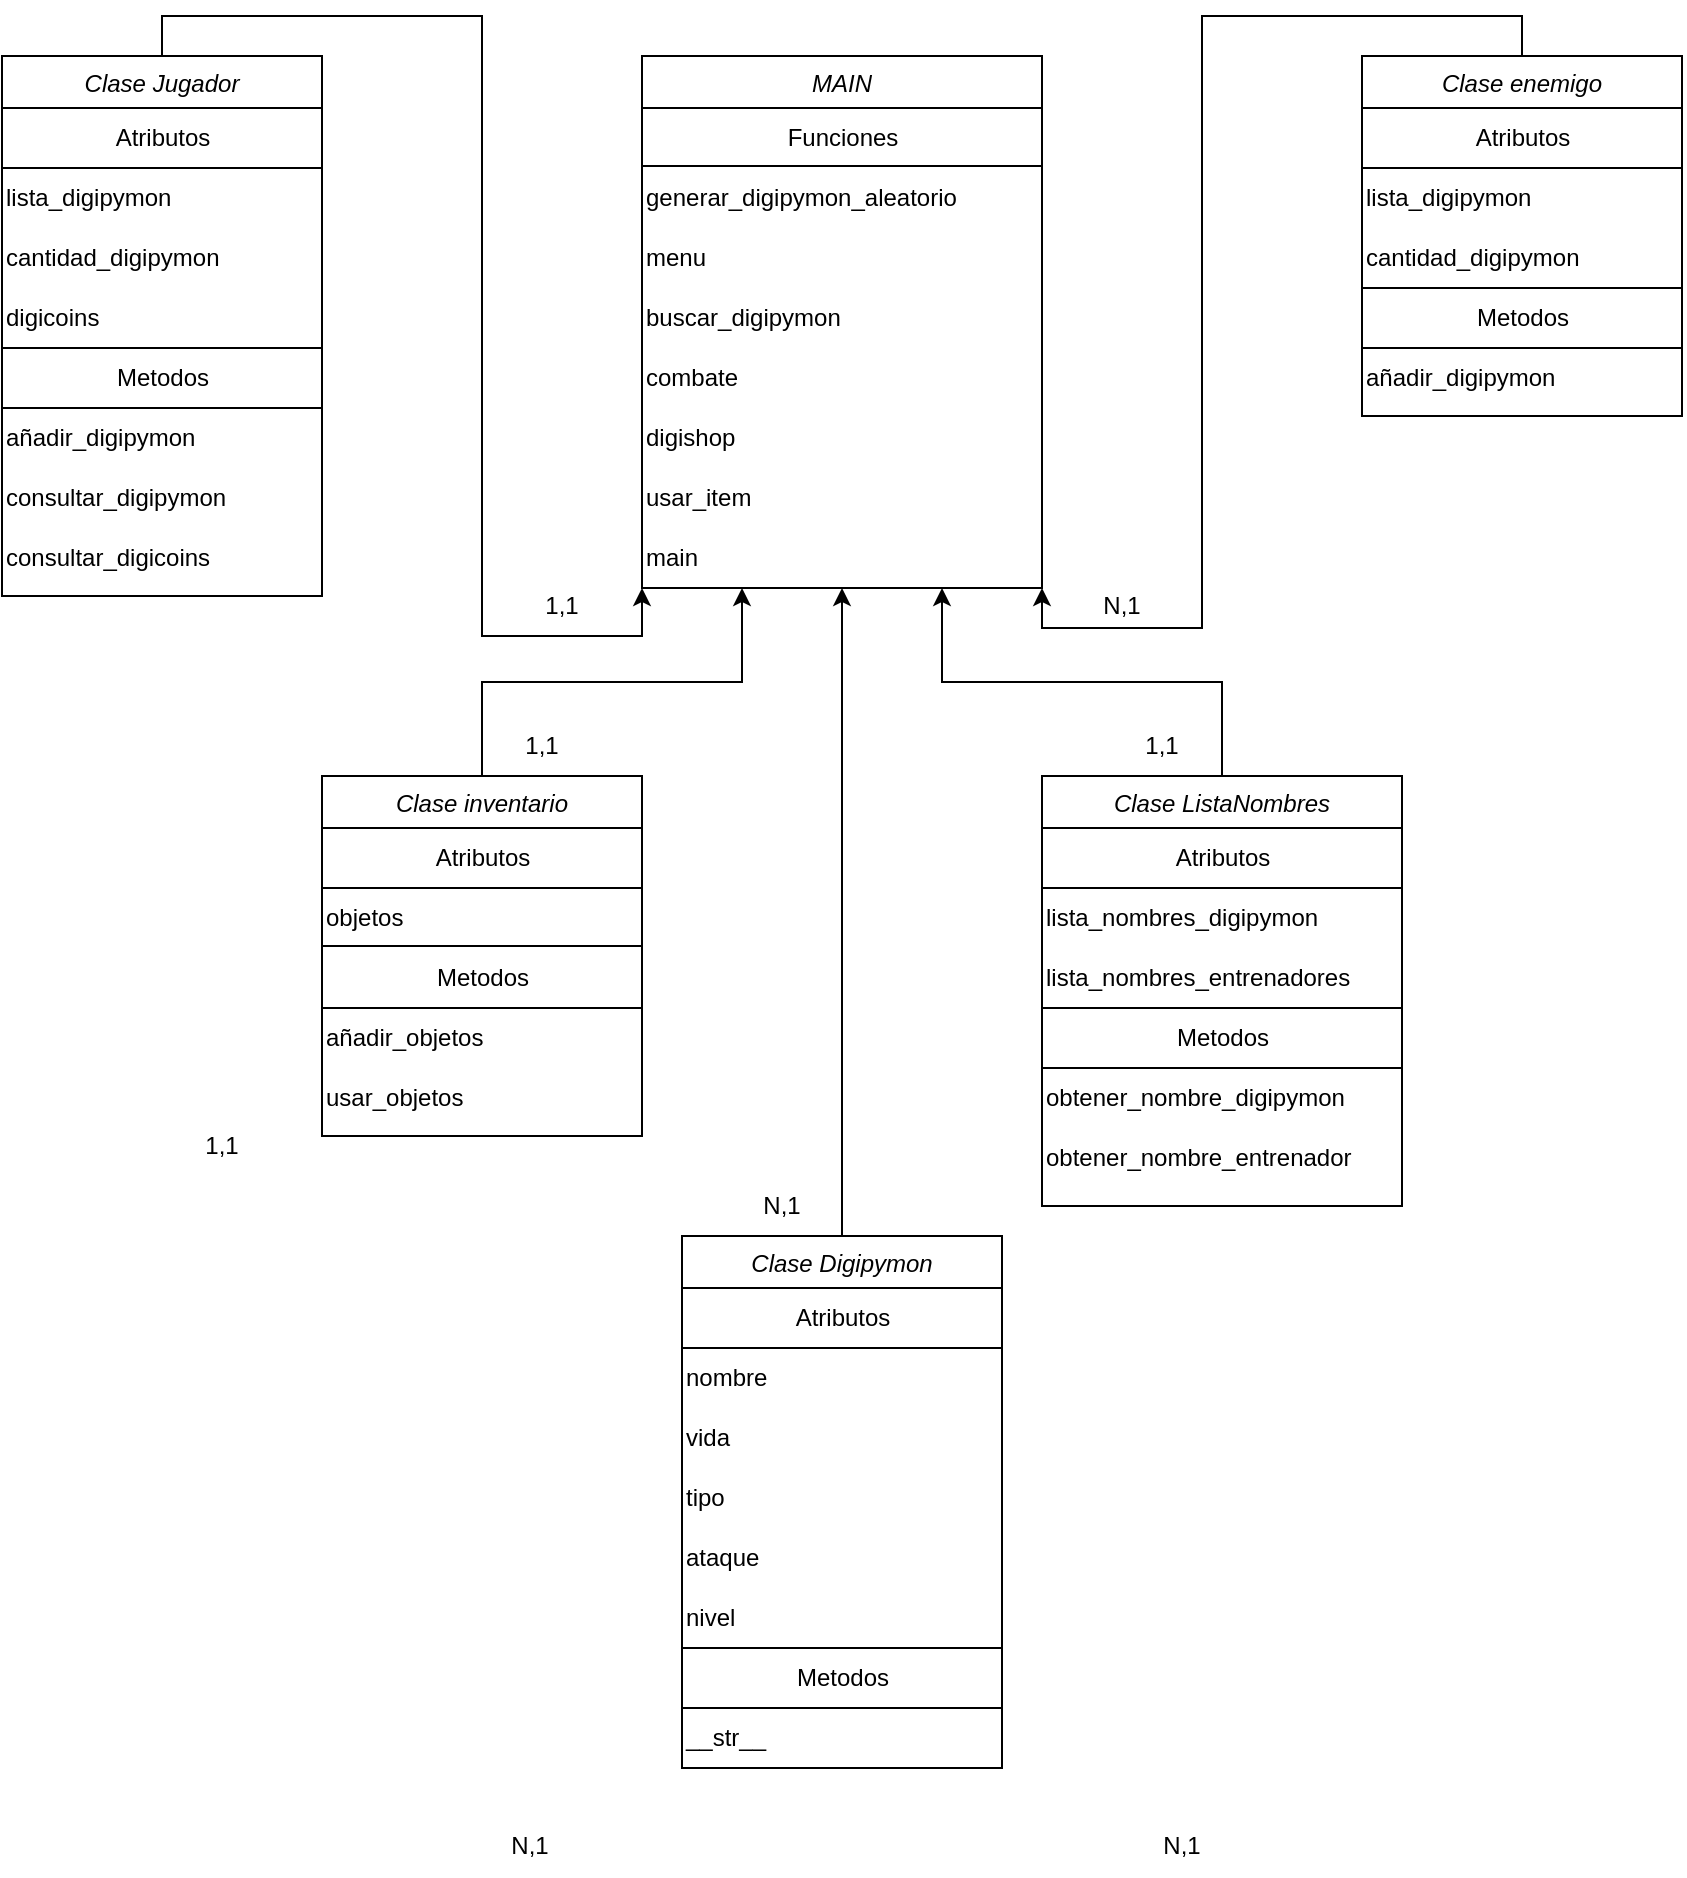 <mxfile version="27.0.4">
  <diagram id="C5RBs43oDa-KdzZeNtuy" name="Page-1">
    <mxGraphModel grid="1" page="1" gridSize="10" guides="1" tooltips="1" connect="1" arrows="1" fold="1" pageScale="1" pageWidth="827" pageHeight="1169" math="0" shadow="0">
      <root>
        <mxCell id="WIyWlLk6GJQsqaUBKTNV-0" />
        <mxCell id="WIyWlLk6GJQsqaUBKTNV-1" parent="WIyWlLk6GJQsqaUBKTNV-0" />
        <mxCell id="RZdozs60_EkloaWHjqJw-115" style="edgeStyle=orthogonalEdgeStyle;rounded=0;orthogonalLoop=1;jettySize=auto;html=1;exitX=0.5;exitY=0;exitDx=0;exitDy=0;entryX=0;entryY=1;entryDx=0;entryDy=0;" edge="1" parent="WIyWlLk6GJQsqaUBKTNV-1" source="zkfFHV4jXpPFQw0GAbJ--0" target="RZdozs60_EkloaWHjqJw-105">
          <mxGeometry relative="1" as="geometry" />
        </mxCell>
        <mxCell id="zkfFHV4jXpPFQw0GAbJ--0" value="Clase Jugador" style="swimlane;fontStyle=2;align=center;verticalAlign=top;childLayout=stackLayout;horizontal=1;startSize=26;horizontalStack=0;resizeParent=1;resizeLast=0;collapsible=1;marginBottom=0;rounded=0;shadow=0;strokeWidth=1;" vertex="1" parent="WIyWlLk6GJQsqaUBKTNV-1">
          <mxGeometry x="120" y="30" width="160" height="270" as="geometry">
            <mxRectangle x="230" y="140" width="160" height="26" as="alternateBounds" />
          </mxGeometry>
        </mxCell>
        <mxCell id="RZdozs60_EkloaWHjqJw-1" value="Atributos" style="text;html=1;align=center;verticalAlign=middle;resizable=0;points=[];autosize=1;strokeColor=none;fillColor=none;" vertex="1" parent="zkfFHV4jXpPFQw0GAbJ--0">
          <mxGeometry y="26" width="160" height="30" as="geometry" />
        </mxCell>
        <mxCell id="RZdozs60_EkloaWHjqJw-3" value="lista_digipymon" style="text;html=1;align=left;verticalAlign=middle;whiteSpace=wrap;rounded=0;" vertex="1" parent="zkfFHV4jXpPFQw0GAbJ--0">
          <mxGeometry y="56" width="160" height="30" as="geometry" />
        </mxCell>
        <mxCell id="RZdozs60_EkloaWHjqJw-4" value="cantidad_digipymon" style="text;html=1;align=left;verticalAlign=middle;whiteSpace=wrap;rounded=0;" vertex="1" parent="zkfFHV4jXpPFQw0GAbJ--0">
          <mxGeometry y="86" width="160" height="30" as="geometry" />
        </mxCell>
        <mxCell id="RZdozs60_EkloaWHjqJw-5" value="digicoins" style="text;html=1;align=left;verticalAlign=middle;whiteSpace=wrap;rounded=0;" vertex="1" parent="zkfFHV4jXpPFQw0GAbJ--0">
          <mxGeometry y="116" width="160" height="30" as="geometry" />
        </mxCell>
        <mxCell id="RZdozs60_EkloaWHjqJw-6" value="" style="endArrow=none;html=1;rounded=0;exitX=0;exitY=0.25;exitDx=0;exitDy=0;entryX=1;entryY=0.25;entryDx=0;entryDy=0;" edge="1" parent="zkfFHV4jXpPFQw0GAbJ--0">
          <mxGeometry width="50" height="50" relative="1" as="geometry">
            <mxPoint y="146" as="sourcePoint" />
            <mxPoint x="160" y="146" as="targetPoint" />
          </mxGeometry>
        </mxCell>
        <mxCell id="RZdozs60_EkloaWHjqJw-7" value="Metodos" style="text;html=1;align=center;verticalAlign=middle;resizable=0;points=[];autosize=1;strokeColor=none;fillColor=none;" vertex="1" parent="zkfFHV4jXpPFQw0GAbJ--0">
          <mxGeometry y="146" width="160" height="30" as="geometry" />
        </mxCell>
        <mxCell id="RZdozs60_EkloaWHjqJw-8" value="" style="endArrow=none;html=1;rounded=0;exitX=0;exitY=0.25;exitDx=0;exitDy=0;entryX=1;entryY=0.25;entryDx=0;entryDy=0;" edge="1" parent="zkfFHV4jXpPFQw0GAbJ--0">
          <mxGeometry width="50" height="50" relative="1" as="geometry">
            <mxPoint y="176" as="sourcePoint" />
            <mxPoint x="160" y="176" as="targetPoint" />
          </mxGeometry>
        </mxCell>
        <mxCell id="RZdozs60_EkloaWHjqJw-2" value="" style="endArrow=none;html=1;rounded=0;exitX=0;exitY=0;exitDx=0;exitDy=0;entryX=1;entryY=0;entryDx=0;entryDy=0;" edge="1" parent="zkfFHV4jXpPFQw0GAbJ--0" source="RZdozs60_EkloaWHjqJw-3" target="RZdozs60_EkloaWHjqJw-3">
          <mxGeometry width="50" height="50" relative="1" as="geometry">
            <mxPoint x="150" y="84.82" as="sourcePoint" />
            <mxPoint x="308.4" y="80.0" as="targetPoint" />
          </mxGeometry>
        </mxCell>
        <mxCell id="RZdozs60_EkloaWHjqJw-10" value="añadir_digipymon" style="text;html=1;align=left;verticalAlign=middle;whiteSpace=wrap;rounded=0;" vertex="1" parent="zkfFHV4jXpPFQw0GAbJ--0">
          <mxGeometry y="176" width="160" height="30" as="geometry" />
        </mxCell>
        <mxCell id="RZdozs60_EkloaWHjqJw-11" value="consultar_digipymon" style="text;html=1;align=left;verticalAlign=middle;whiteSpace=wrap;rounded=0;" vertex="1" parent="zkfFHV4jXpPFQw0GAbJ--0">
          <mxGeometry y="206" width="160" height="30" as="geometry" />
        </mxCell>
        <mxCell id="RZdozs60_EkloaWHjqJw-12" value="consultar_digicoins" style="text;html=1;align=left;verticalAlign=middle;whiteSpace=wrap;rounded=0;" vertex="1" parent="zkfFHV4jXpPFQw0GAbJ--0">
          <mxGeometry y="236" width="160" height="30" as="geometry" />
        </mxCell>
        <mxCell id="zkfFHV4jXpPFQw0GAbJ--17" value="MAIN" style="swimlane;fontStyle=2;align=center;verticalAlign=top;childLayout=stackLayout;horizontal=1;startSize=26;horizontalStack=0;resizeParent=1;resizeLast=0;collapsible=1;marginBottom=0;rounded=0;shadow=0;strokeWidth=1;" vertex="1" parent="WIyWlLk6GJQsqaUBKTNV-1">
          <mxGeometry x="440" y="30" width="200" height="266" as="geometry">
            <mxRectangle x="550" y="140" width="160" height="26" as="alternateBounds" />
          </mxGeometry>
        </mxCell>
        <mxCell id="RZdozs60_EkloaWHjqJw-96" value="Funciones" style="text;html=1;align=center;verticalAlign=middle;resizable=0;points=[];autosize=1;strokeColor=none;fillColor=none;" vertex="1" parent="zkfFHV4jXpPFQw0GAbJ--17">
          <mxGeometry y="26" width="200" height="30" as="geometry" />
        </mxCell>
        <mxCell id="RZdozs60_EkloaWHjqJw-97" value="" style="endArrow=none;html=1;rounded=0;exitX=0;exitY=0.25;exitDx=0;exitDy=0;entryX=1;entryY=0.25;entryDx=0;entryDy=0;" edge="1" parent="zkfFHV4jXpPFQw0GAbJ--17">
          <mxGeometry width="50" height="50" relative="1" as="geometry">
            <mxPoint y="55" as="sourcePoint" />
            <mxPoint x="200" y="55" as="targetPoint" />
          </mxGeometry>
        </mxCell>
        <mxCell id="RZdozs60_EkloaWHjqJw-98" value="generar_digipymon_aleatorio" style="text;html=1;align=left;verticalAlign=middle;whiteSpace=wrap;rounded=0;" vertex="1" parent="zkfFHV4jXpPFQw0GAbJ--17">
          <mxGeometry y="56" width="200" height="30" as="geometry" />
        </mxCell>
        <mxCell id="RZdozs60_EkloaWHjqJw-99" value="menu" style="text;html=1;align=left;verticalAlign=middle;whiteSpace=wrap;rounded=0;" vertex="1" parent="zkfFHV4jXpPFQw0GAbJ--17">
          <mxGeometry y="86" width="200" height="30" as="geometry" />
        </mxCell>
        <mxCell id="RZdozs60_EkloaWHjqJw-100" value="buscar_digipymon" style="text;html=1;align=left;verticalAlign=middle;whiteSpace=wrap;rounded=0;" vertex="1" parent="zkfFHV4jXpPFQw0GAbJ--17">
          <mxGeometry y="116" width="200" height="30" as="geometry" />
        </mxCell>
        <mxCell id="RZdozs60_EkloaWHjqJw-101" value="combate" style="text;html=1;align=left;verticalAlign=middle;whiteSpace=wrap;rounded=0;" vertex="1" parent="zkfFHV4jXpPFQw0GAbJ--17">
          <mxGeometry y="146" width="200" height="30" as="geometry" />
        </mxCell>
        <mxCell id="RZdozs60_EkloaWHjqJw-103" value="digishop" style="text;html=1;align=left;verticalAlign=middle;whiteSpace=wrap;rounded=0;" vertex="1" parent="zkfFHV4jXpPFQw0GAbJ--17">
          <mxGeometry y="176" width="200" height="30" as="geometry" />
        </mxCell>
        <mxCell id="RZdozs60_EkloaWHjqJw-104" value="usar_item" style="text;html=1;align=left;verticalAlign=middle;whiteSpace=wrap;rounded=0;" vertex="1" parent="zkfFHV4jXpPFQw0GAbJ--17">
          <mxGeometry y="206" width="200" height="30" as="geometry" />
        </mxCell>
        <mxCell id="RZdozs60_EkloaWHjqJw-105" value="main" style="text;html=1;align=left;verticalAlign=middle;whiteSpace=wrap;rounded=0;" vertex="1" parent="zkfFHV4jXpPFQw0GAbJ--17">
          <mxGeometry y="236" width="200" height="30" as="geometry" />
        </mxCell>
        <mxCell id="RZdozs60_EkloaWHjqJw-117" style="edgeStyle=orthogonalEdgeStyle;rounded=0;orthogonalLoop=1;jettySize=auto;html=1;exitX=0.5;exitY=0;exitDx=0;exitDy=0;entryX=1;entryY=1;entryDx=0;entryDy=0;" edge="1" parent="WIyWlLk6GJQsqaUBKTNV-1" source="RZdozs60_EkloaWHjqJw-13" target="RZdozs60_EkloaWHjqJw-105">
          <mxGeometry relative="1" as="geometry" />
        </mxCell>
        <mxCell id="RZdozs60_EkloaWHjqJw-13" value="Clase enemigo" style="swimlane;fontStyle=2;align=center;verticalAlign=top;childLayout=stackLayout;horizontal=1;startSize=26;horizontalStack=0;resizeParent=1;resizeLast=0;collapsible=1;marginBottom=0;rounded=0;shadow=0;strokeWidth=1;" vertex="1" parent="WIyWlLk6GJQsqaUBKTNV-1">
          <mxGeometry x="800" y="30" width="160" height="180" as="geometry">
            <mxRectangle x="230" y="140" width="160" height="26" as="alternateBounds" />
          </mxGeometry>
        </mxCell>
        <mxCell id="RZdozs60_EkloaWHjqJw-14" value="Atributos" style="text;html=1;align=center;verticalAlign=middle;resizable=0;points=[];autosize=1;strokeColor=none;fillColor=none;" vertex="1" parent="RZdozs60_EkloaWHjqJw-13">
          <mxGeometry y="26" width="160" height="30" as="geometry" />
        </mxCell>
        <mxCell id="RZdozs60_EkloaWHjqJw-15" value="lista_digipymon" style="text;html=1;align=left;verticalAlign=middle;whiteSpace=wrap;rounded=0;" vertex="1" parent="RZdozs60_EkloaWHjqJw-13">
          <mxGeometry y="56" width="160" height="30" as="geometry" />
        </mxCell>
        <mxCell id="RZdozs60_EkloaWHjqJw-16" value="cantidad_digipymon" style="text;html=1;align=left;verticalAlign=middle;whiteSpace=wrap;rounded=0;" vertex="1" parent="RZdozs60_EkloaWHjqJw-13">
          <mxGeometry y="86" width="160" height="30" as="geometry" />
        </mxCell>
        <mxCell id="RZdozs60_EkloaWHjqJw-21" value="" style="endArrow=none;html=1;rounded=0;exitX=0;exitY=0;exitDx=0;exitDy=0;entryX=1;entryY=0;entryDx=0;entryDy=0;" edge="1" parent="RZdozs60_EkloaWHjqJw-13" source="RZdozs60_EkloaWHjqJw-15" target="RZdozs60_EkloaWHjqJw-15">
          <mxGeometry width="50" height="50" relative="1" as="geometry">
            <mxPoint x="150" y="84.82" as="sourcePoint" />
            <mxPoint x="308.4" y="80.0" as="targetPoint" />
          </mxGeometry>
        </mxCell>
        <mxCell id="RZdozs60_EkloaWHjqJw-18" value="" style="endArrow=none;html=1;rounded=0;exitX=0;exitY=0.25;exitDx=0;exitDy=0;entryX=1;entryY=0.25;entryDx=0;entryDy=0;" edge="1" parent="RZdozs60_EkloaWHjqJw-13">
          <mxGeometry width="50" height="50" relative="1" as="geometry">
            <mxPoint y="116" as="sourcePoint" />
            <mxPoint x="160" y="116" as="targetPoint" />
          </mxGeometry>
        </mxCell>
        <mxCell id="RZdozs60_EkloaWHjqJw-25" value="Metodos" style="text;html=1;align=center;verticalAlign=middle;resizable=0;points=[];autosize=1;strokeColor=none;fillColor=none;" vertex="1" parent="RZdozs60_EkloaWHjqJw-13">
          <mxGeometry y="116" width="160" height="30" as="geometry" />
        </mxCell>
        <mxCell id="RZdozs60_EkloaWHjqJw-20" value="" style="endArrow=none;html=1;rounded=0;exitX=0;exitY=0.25;exitDx=0;exitDy=0;entryX=1;entryY=0.25;entryDx=0;entryDy=0;" edge="1" parent="RZdozs60_EkloaWHjqJw-13">
          <mxGeometry width="50" height="50" relative="1" as="geometry">
            <mxPoint y="146" as="sourcePoint" />
            <mxPoint x="160" y="146" as="targetPoint" />
          </mxGeometry>
        </mxCell>
        <mxCell id="RZdozs60_EkloaWHjqJw-26" value="añadir_digipymon" style="text;html=1;align=left;verticalAlign=middle;whiteSpace=wrap;rounded=0;" vertex="1" parent="RZdozs60_EkloaWHjqJw-13">
          <mxGeometry y="146" width="160" height="30" as="geometry" />
        </mxCell>
        <mxCell id="RZdozs60_EkloaWHjqJw-118" style="edgeStyle=orthogonalEdgeStyle;rounded=0;orthogonalLoop=1;jettySize=auto;html=1;exitX=0.5;exitY=0;exitDx=0;exitDy=0;entryX=0.25;entryY=1;entryDx=0;entryDy=0;" edge="1" parent="WIyWlLk6GJQsqaUBKTNV-1" source="RZdozs60_EkloaWHjqJw-33" target="RZdozs60_EkloaWHjqJw-105">
          <mxGeometry relative="1" as="geometry" />
        </mxCell>
        <mxCell id="RZdozs60_EkloaWHjqJw-33" value="Clase inventario" style="swimlane;fontStyle=2;align=center;verticalAlign=top;childLayout=stackLayout;horizontal=1;startSize=26;horizontalStack=0;resizeParent=1;resizeLast=0;collapsible=1;marginBottom=0;rounded=0;shadow=0;strokeWidth=1;" vertex="1" parent="WIyWlLk6GJQsqaUBKTNV-1">
          <mxGeometry x="280" y="390" width="160" height="180" as="geometry">
            <mxRectangle x="230" y="140" width="160" height="26" as="alternateBounds" />
          </mxGeometry>
        </mxCell>
        <mxCell id="RZdozs60_EkloaWHjqJw-34" value="Atributos" style="text;html=1;align=center;verticalAlign=middle;resizable=0;points=[];autosize=1;strokeColor=none;fillColor=none;" vertex="1" parent="RZdozs60_EkloaWHjqJw-33">
          <mxGeometry y="26" width="160" height="30" as="geometry" />
        </mxCell>
        <mxCell id="RZdozs60_EkloaWHjqJw-35" value="objetos" style="text;html=1;align=left;verticalAlign=middle;whiteSpace=wrap;rounded=0;" vertex="1" parent="RZdozs60_EkloaWHjqJw-33">
          <mxGeometry y="56" width="160" height="30" as="geometry" />
        </mxCell>
        <mxCell id="RZdozs60_EkloaWHjqJw-37" value="" style="endArrow=none;html=1;rounded=0;exitX=0;exitY=0;exitDx=0;exitDy=0;entryX=1;entryY=0;entryDx=0;entryDy=0;" edge="1" parent="RZdozs60_EkloaWHjqJw-33" source="RZdozs60_EkloaWHjqJw-35" target="RZdozs60_EkloaWHjqJw-35">
          <mxGeometry width="50" height="50" relative="1" as="geometry">
            <mxPoint x="150" y="84.82" as="sourcePoint" />
            <mxPoint x="308.4" y="80.0" as="targetPoint" />
          </mxGeometry>
        </mxCell>
        <mxCell id="RZdozs60_EkloaWHjqJw-38" value="" style="endArrow=none;html=1;rounded=0;exitX=0;exitY=0.25;exitDx=0;exitDy=0;entryX=1;entryY=0.25;entryDx=0;entryDy=0;" edge="1" parent="RZdozs60_EkloaWHjqJw-33">
          <mxGeometry width="50" height="50" relative="1" as="geometry">
            <mxPoint y="116" as="sourcePoint" />
            <mxPoint x="160" y="116" as="targetPoint" />
          </mxGeometry>
        </mxCell>
        <mxCell id="RZdozs60_EkloaWHjqJw-40" value="" style="endArrow=none;html=1;rounded=0;exitX=0;exitY=0.25;exitDx=0;exitDy=0;entryX=1;entryY=0.25;entryDx=0;entryDy=0;" edge="1" parent="RZdozs60_EkloaWHjqJw-33">
          <mxGeometry width="50" height="50" relative="1" as="geometry">
            <mxPoint y="85.05" as="sourcePoint" />
            <mxPoint x="160" y="85.05" as="targetPoint" />
          </mxGeometry>
        </mxCell>
        <mxCell id="RZdozs60_EkloaWHjqJw-39" value="Metodos" style="text;html=1;align=center;verticalAlign=middle;resizable=0;points=[];autosize=1;strokeColor=none;fillColor=none;" vertex="1" parent="RZdozs60_EkloaWHjqJw-33">
          <mxGeometry y="86" width="160" height="30" as="geometry" />
        </mxCell>
        <mxCell id="RZdozs60_EkloaWHjqJw-42" value="añadir_objetos" style="text;html=1;align=left;verticalAlign=middle;whiteSpace=wrap;rounded=0;" vertex="1" parent="RZdozs60_EkloaWHjqJw-33">
          <mxGeometry y="116" width="160" height="30" as="geometry" />
        </mxCell>
        <mxCell id="RZdozs60_EkloaWHjqJw-43" value="usar_objetos" style="text;html=1;align=left;verticalAlign=middle;whiteSpace=wrap;rounded=0;" vertex="1" parent="RZdozs60_EkloaWHjqJw-33">
          <mxGeometry y="146" width="160" height="30" as="geometry" />
        </mxCell>
        <mxCell id="RZdozs60_EkloaWHjqJw-120" style="edgeStyle=orthogonalEdgeStyle;rounded=0;orthogonalLoop=1;jettySize=auto;html=1;exitX=0.5;exitY=0;exitDx=0;exitDy=0;entryX=0.5;entryY=1;entryDx=0;entryDy=0;" edge="1" parent="WIyWlLk6GJQsqaUBKTNV-1" source="RZdozs60_EkloaWHjqJw-44" target="RZdozs60_EkloaWHjqJw-105">
          <mxGeometry relative="1" as="geometry" />
        </mxCell>
        <mxCell id="RZdozs60_EkloaWHjqJw-44" value="Clase Digipymon" style="swimlane;fontStyle=2;align=center;verticalAlign=top;childLayout=stackLayout;horizontal=1;startSize=26;horizontalStack=0;resizeParent=1;resizeLast=0;collapsible=1;marginBottom=0;rounded=0;shadow=0;strokeWidth=1;" vertex="1" parent="WIyWlLk6GJQsqaUBKTNV-1">
          <mxGeometry x="460" y="620" width="160" height="266" as="geometry">
            <mxRectangle x="230" y="140" width="160" height="26" as="alternateBounds" />
          </mxGeometry>
        </mxCell>
        <mxCell id="RZdozs60_EkloaWHjqJw-45" value="Atributos" style="text;html=1;align=center;verticalAlign=middle;resizable=0;points=[];autosize=1;strokeColor=none;fillColor=none;" vertex="1" parent="RZdozs60_EkloaWHjqJw-44">
          <mxGeometry y="26" width="160" height="30" as="geometry" />
        </mxCell>
        <mxCell id="RZdozs60_EkloaWHjqJw-47" value="" style="endArrow=none;html=1;rounded=0;exitX=0;exitY=0;exitDx=0;exitDy=0;entryX=1;entryY=0;entryDx=0;entryDy=0;" edge="1" parent="RZdozs60_EkloaWHjqJw-44">
          <mxGeometry width="50" height="50" relative="1" as="geometry">
            <mxPoint y="56" as="sourcePoint" />
            <mxPoint x="160" y="56" as="targetPoint" />
          </mxGeometry>
        </mxCell>
        <mxCell id="RZdozs60_EkloaWHjqJw-53" value="nombre" style="text;html=1;align=left;verticalAlign=middle;whiteSpace=wrap;rounded=0;" vertex="1" parent="RZdozs60_EkloaWHjqJw-44">
          <mxGeometry y="56" width="160" height="30" as="geometry" />
        </mxCell>
        <mxCell id="RZdozs60_EkloaWHjqJw-54" value="vida&lt;span style=&quot;color: rgba(0, 0, 0, 0); font-family: monospace; font-size: 0px; text-wrap-mode: nowrap;&quot;&gt;%3CmxGraphModel%3E%3Croot%3E%3CmxCell%20id%3D%220%22%2F%3E%3CmxCell%20id%3D%221%22%20parent%3D%220%22%2F%3E%3CmxCell%20id%3D%222%22%20value%3D%22nombre%22%20style%3D%22text%3Bhtml%3D1%3Balign%3Dleft%3BverticalAlign%3Dmiddle%3BwhiteSpace%3Dwrap%3Brounded%3D0%3B%22%20vertex%3D%221%22%20parent%3D%221%22%3E%3CmxGeometry%20x%3D%22440%22%20y%3D%22676%22%20width%3D%22160%22%20height%3D%2230%22%20as%3D%22geometry%22%2F%3E%3C%2FmxCell%3E%3C%2Froot%3E%3C%2FmxGraphModel%3E&lt;/span&gt;" style="text;html=1;align=left;verticalAlign=middle;whiteSpace=wrap;rounded=0;" vertex="1" parent="RZdozs60_EkloaWHjqJw-44">
          <mxGeometry y="86" width="160" height="30" as="geometry" />
        </mxCell>
        <mxCell id="RZdozs60_EkloaWHjqJw-55" value="tipo" style="text;html=1;align=left;verticalAlign=middle;whiteSpace=wrap;rounded=0;" vertex="1" parent="RZdozs60_EkloaWHjqJw-44">
          <mxGeometry y="116" width="160" height="30" as="geometry" />
        </mxCell>
        <mxCell id="RZdozs60_EkloaWHjqJw-56" value="ataque" style="text;html=1;align=left;verticalAlign=middle;whiteSpace=wrap;rounded=0;" vertex="1" parent="RZdozs60_EkloaWHjqJw-44">
          <mxGeometry y="146" width="160" height="30" as="geometry" />
        </mxCell>
        <mxCell id="RZdozs60_EkloaWHjqJw-57" value="nivel" style="text;html=1;align=left;verticalAlign=middle;whiteSpace=wrap;rounded=0;" vertex="1" parent="RZdozs60_EkloaWHjqJw-44">
          <mxGeometry y="176" width="160" height="30" as="geometry" />
        </mxCell>
        <mxCell id="RZdozs60_EkloaWHjqJw-77" value="" style="endArrow=none;html=1;rounded=0;exitX=0;exitY=0;exitDx=0;exitDy=0;entryX=1;entryY=0;entryDx=0;entryDy=0;" edge="1" parent="RZdozs60_EkloaWHjqJw-44">
          <mxGeometry width="50" height="50" relative="1" as="geometry">
            <mxPoint y="236" as="sourcePoint" />
            <mxPoint x="160" y="236" as="targetPoint" />
          </mxGeometry>
        </mxCell>
        <mxCell id="RZdozs60_EkloaWHjqJw-61" value="" style="endArrow=none;html=1;rounded=0;exitX=0;exitY=0;exitDx=0;exitDy=0;entryX=1;entryY=0;entryDx=0;entryDy=0;" edge="1" parent="RZdozs60_EkloaWHjqJw-44">
          <mxGeometry width="50" height="50" relative="1" as="geometry">
            <mxPoint y="206" as="sourcePoint" />
            <mxPoint x="160" y="206" as="targetPoint" />
          </mxGeometry>
        </mxCell>
        <mxCell id="RZdozs60_EkloaWHjqJw-75" value="Metodos" style="text;html=1;align=center;verticalAlign=middle;resizable=0;points=[];autosize=1;strokeColor=none;fillColor=none;" vertex="1" parent="RZdozs60_EkloaWHjqJw-44">
          <mxGeometry y="206" width="160" height="30" as="geometry" />
        </mxCell>
        <mxCell id="RZdozs60_EkloaWHjqJw-76" value="__str__" style="text;html=1;align=left;verticalAlign=middle;resizable=0;points=[];autosize=1;strokeColor=none;fillColor=none;" vertex="1" parent="RZdozs60_EkloaWHjqJw-44">
          <mxGeometry y="236" width="160" height="30" as="geometry" />
        </mxCell>
        <mxCell id="RZdozs60_EkloaWHjqJw-119" style="edgeStyle=orthogonalEdgeStyle;rounded=0;orthogonalLoop=1;jettySize=auto;html=1;exitX=0.5;exitY=0;exitDx=0;exitDy=0;entryX=0.75;entryY=1;entryDx=0;entryDy=0;" edge="1" parent="WIyWlLk6GJQsqaUBKTNV-1" source="RZdozs60_EkloaWHjqJw-78" target="RZdozs60_EkloaWHjqJw-105">
          <mxGeometry relative="1" as="geometry" />
        </mxCell>
        <mxCell id="RZdozs60_EkloaWHjqJw-78" value="Clase ListaNombres" style="swimlane;fontStyle=2;align=center;verticalAlign=top;childLayout=stackLayout;horizontal=1;startSize=26;horizontalStack=0;resizeParent=1;resizeLast=0;collapsible=1;marginBottom=0;rounded=0;shadow=0;strokeWidth=1;" vertex="1" parent="WIyWlLk6GJQsqaUBKTNV-1">
          <mxGeometry x="640" y="390" width="180" height="215" as="geometry">
            <mxRectangle x="230" y="140" width="160" height="26" as="alternateBounds" />
          </mxGeometry>
        </mxCell>
        <mxCell id="RZdozs60_EkloaWHjqJw-79" value="Atributos" style="text;html=1;align=center;verticalAlign=middle;resizable=0;points=[];autosize=1;strokeColor=none;fillColor=none;" vertex="1" parent="RZdozs60_EkloaWHjqJw-78">
          <mxGeometry y="26" width="180" height="30" as="geometry" />
        </mxCell>
        <mxCell id="RZdozs60_EkloaWHjqJw-80" value="lista_nombres_digipymon" style="text;html=1;align=left;verticalAlign=middle;whiteSpace=wrap;rounded=0;" vertex="1" parent="RZdozs60_EkloaWHjqJw-78">
          <mxGeometry y="56" width="180" height="30" as="geometry" />
        </mxCell>
        <mxCell id="RZdozs60_EkloaWHjqJw-81" value="lista_nombres_entrenadores" style="text;html=1;align=left;verticalAlign=middle;whiteSpace=wrap;rounded=0;" vertex="1" parent="RZdozs60_EkloaWHjqJw-78">
          <mxGeometry y="86" width="180" height="30" as="geometry" />
        </mxCell>
        <mxCell id="RZdozs60_EkloaWHjqJw-86" value="" style="endArrow=none;html=1;rounded=0;exitX=0;exitY=0;exitDx=0;exitDy=0;entryX=1;entryY=0;entryDx=0;entryDy=0;" edge="1" parent="RZdozs60_EkloaWHjqJw-78" source="RZdozs60_EkloaWHjqJw-80" target="RZdozs60_EkloaWHjqJw-80">
          <mxGeometry width="50" height="50" relative="1" as="geometry">
            <mxPoint x="150" y="84.82" as="sourcePoint" />
            <mxPoint x="308.4" y="80.0" as="targetPoint" />
          </mxGeometry>
        </mxCell>
        <mxCell id="RZdozs60_EkloaWHjqJw-93" value="" style="endArrow=none;html=1;rounded=0;exitX=0;exitY=0;exitDx=0;exitDy=0;entryX=1;entryY=0;entryDx=0;entryDy=0;" edge="1" parent="RZdozs60_EkloaWHjqJw-78">
          <mxGeometry width="50" height="50" relative="1" as="geometry">
            <mxPoint y="116" as="sourcePoint" />
            <mxPoint x="180" y="116" as="targetPoint" />
          </mxGeometry>
        </mxCell>
        <mxCell id="RZdozs60_EkloaWHjqJw-90" value="Metodos" style="text;html=1;align=center;verticalAlign=middle;resizable=0;points=[];autosize=1;strokeColor=none;fillColor=none;" vertex="1" parent="RZdozs60_EkloaWHjqJw-78">
          <mxGeometry y="116" width="180" height="30" as="geometry" />
        </mxCell>
        <mxCell id="RZdozs60_EkloaWHjqJw-95" value="" style="endArrow=none;html=1;rounded=0;exitX=0;exitY=0;exitDx=0;exitDy=0;entryX=1;entryY=0;entryDx=0;entryDy=0;" edge="1" parent="RZdozs60_EkloaWHjqJw-78">
          <mxGeometry width="50" height="50" relative="1" as="geometry">
            <mxPoint y="146" as="sourcePoint" />
            <mxPoint x="180" y="146" as="targetPoint" />
          </mxGeometry>
        </mxCell>
        <mxCell id="RZdozs60_EkloaWHjqJw-91" value="obtener_nombre_digipymon" style="text;html=1;align=left;verticalAlign=middle;resizable=0;points=[];autosize=1;strokeColor=none;fillColor=none;" vertex="1" parent="RZdozs60_EkloaWHjqJw-78">
          <mxGeometry y="146" width="180" height="30" as="geometry" />
        </mxCell>
        <mxCell id="RZdozs60_EkloaWHjqJw-92" value="obtener_nombre_entrenador" style="text;html=1;align=left;verticalAlign=middle;resizable=0;points=[];autosize=1;strokeColor=none;fillColor=none;" vertex="1" parent="RZdozs60_EkloaWHjqJw-78">
          <mxGeometry y="176" width="180" height="30" as="geometry" />
        </mxCell>
        <mxCell id="RZdozs60_EkloaWHjqJw-121" value="1,1" style="text;html=1;align=center;verticalAlign=middle;whiteSpace=wrap;rounded=0;" vertex="1" parent="WIyWlLk6GJQsqaUBKTNV-1">
          <mxGeometry x="370" y="290" width="60" height="30" as="geometry" />
        </mxCell>
        <mxCell id="RZdozs60_EkloaWHjqJw-122" value="N,1" style="text;html=1;align=center;verticalAlign=middle;whiteSpace=wrap;rounded=0;" vertex="1" parent="WIyWlLk6GJQsqaUBKTNV-1">
          <mxGeometry x="650" y="290" width="60" height="30" as="geometry" />
        </mxCell>
        <mxCell id="RZdozs60_EkloaWHjqJw-123" value="1,1" style="text;html=1;align=center;verticalAlign=middle;whiteSpace=wrap;rounded=0;" vertex="1" parent="WIyWlLk6GJQsqaUBKTNV-1">
          <mxGeometry x="360" y="360" width="60" height="30" as="geometry" />
        </mxCell>
        <mxCell id="RZdozs60_EkloaWHjqJw-124" value="1,1" style="text;html=1;align=center;verticalAlign=middle;whiteSpace=wrap;rounded=0;" vertex="1" parent="WIyWlLk6GJQsqaUBKTNV-1">
          <mxGeometry x="670" y="360" width="60" height="30" as="geometry" />
        </mxCell>
        <mxCell id="RZdozs60_EkloaWHjqJw-125" value="N,1" style="text;html=1;align=center;verticalAlign=middle;whiteSpace=wrap;rounded=0;" vertex="1" parent="WIyWlLk6GJQsqaUBKTNV-1">
          <mxGeometry x="480" y="590" width="60" height="30" as="geometry" />
        </mxCell>
        <mxCell id="Z03m_IHrk7HVyefKDbs8-1" value="1,1" style="text;html=1;align=center;verticalAlign=middle;whiteSpace=wrap;rounded=0;" vertex="1" parent="WIyWlLk6GJQsqaUBKTNV-1">
          <mxGeometry x="200" y="560" width="60" height="30" as="geometry" />
        </mxCell>
        <mxCell id="Z03m_IHrk7HVyefKDbs8-6" value="N,1" style="text;html=1;align=center;verticalAlign=middle;whiteSpace=wrap;rounded=0;" vertex="1" parent="WIyWlLk6GJQsqaUBKTNV-1">
          <mxGeometry x="354" y="910" width="60" height="30" as="geometry" />
        </mxCell>
        <mxCell id="Z03m_IHrk7HVyefKDbs8-7" value="N,1" style="text;html=1;align=center;verticalAlign=middle;whiteSpace=wrap;rounded=0;" vertex="1" parent="WIyWlLk6GJQsqaUBKTNV-1">
          <mxGeometry x="680" y="910" width="60" height="30" as="geometry" />
        </mxCell>
      </root>
    </mxGraphModel>
  </diagram>
</mxfile>
